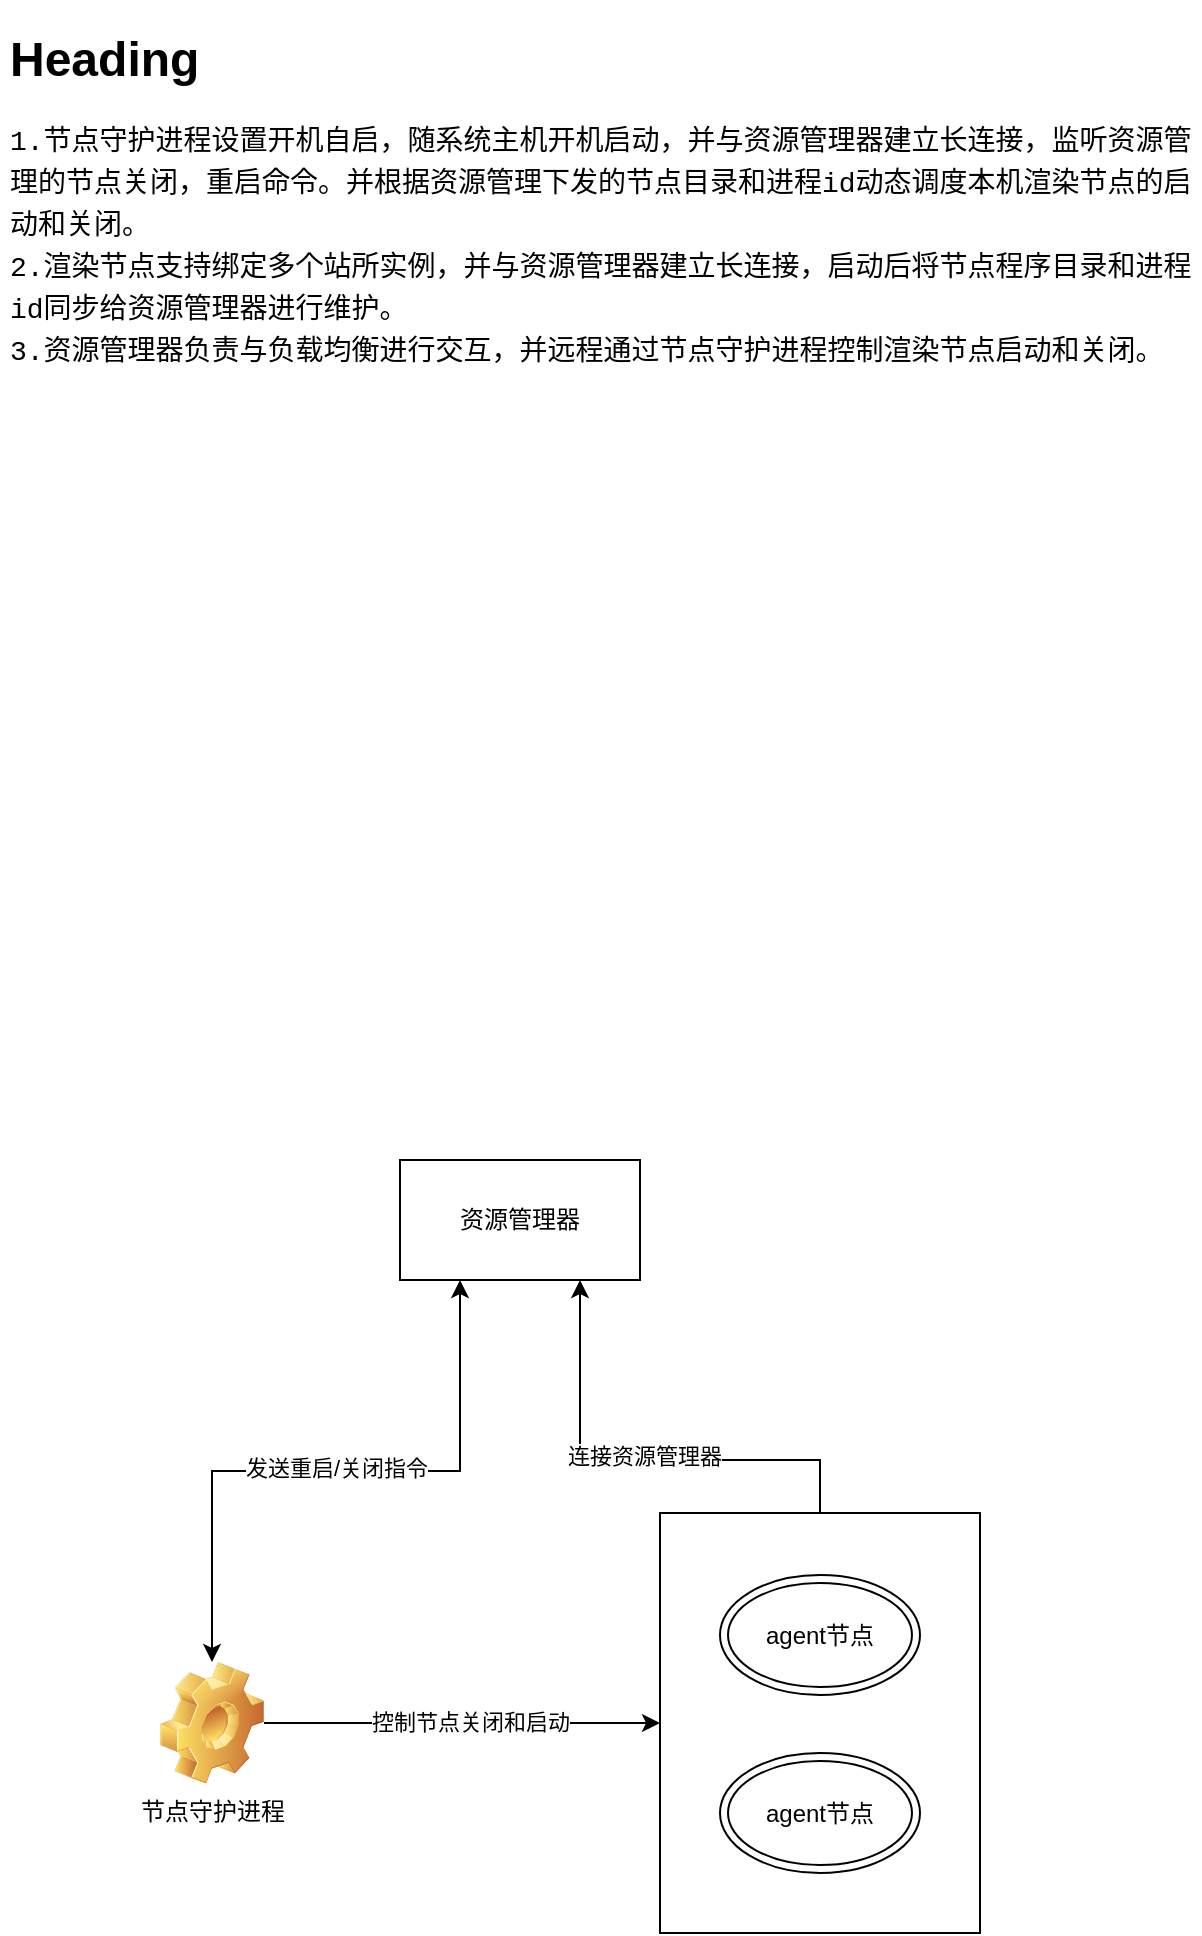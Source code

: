 <mxfile version="20.5.3" type="github"><diagram id="JUrDLB3oe7CXBncmCkDE" name="第 1 页"><mxGraphModel dx="946" dy="514" grid="1" gridSize="10" guides="1" tooltips="1" connect="1" arrows="1" fold="1" page="1" pageScale="1" pageWidth="827" pageHeight="1169" math="0" shadow="0"><root><mxCell id="0"/><mxCell id="1" parent="0"/><mxCell id="En4q0EnG4VD-pwYS4bEz-33" value="" style="rounded=0;whiteSpace=wrap;html=1;" vertex="1" parent="1"><mxGeometry x="480" y="846.5" width="160" height="210" as="geometry"/></mxCell><mxCell id="En4q0EnG4VD-pwYS4bEz-1" value="资源管理器" style="rounded=0;whiteSpace=wrap;html=1;" vertex="1" parent="1"><mxGeometry x="350" y="670" width="120" height="60" as="geometry"/></mxCell><mxCell id="En4q0EnG4VD-pwYS4bEz-25" style="edgeStyle=orthogonalEdgeStyle;rounded=0;orthogonalLoop=1;jettySize=auto;html=1;exitX=0.5;exitY=0;exitDx=0;exitDy=0;entryX=0.25;entryY=1;entryDx=0;entryDy=0;startArrow=classic;startFill=1;" edge="1" parent="1" source="En4q0EnG4VD-pwYS4bEz-23" target="En4q0EnG4VD-pwYS4bEz-1"><mxGeometry relative="1" as="geometry"/></mxCell><mxCell id="En4q0EnG4VD-pwYS4bEz-27" value="发送重启/关闭指令" style="edgeLabel;html=1;align=center;verticalAlign=middle;resizable=0;points=[];" vertex="1" connectable="0" parent="En4q0EnG4VD-pwYS4bEz-25"><mxGeometry y="2" relative="1" as="geometry"><mxPoint as="offset"/></mxGeometry></mxCell><mxCell id="En4q0EnG4VD-pwYS4bEz-28" style="edgeStyle=orthogonalEdgeStyle;rounded=0;orthogonalLoop=1;jettySize=auto;html=1;exitX=1;exitY=0.5;exitDx=0;exitDy=0;startArrow=none;startFill=0;entryX=0;entryY=0.5;entryDx=0;entryDy=0;" edge="1" parent="1" source="En4q0EnG4VD-pwYS4bEz-23" target="En4q0EnG4VD-pwYS4bEz-33"><mxGeometry relative="1" as="geometry"/></mxCell><mxCell id="En4q0EnG4VD-pwYS4bEz-30" value="控制节点关闭和启动" style="edgeLabel;html=1;align=center;verticalAlign=middle;resizable=0;points=[];" vertex="1" connectable="0" parent="En4q0EnG4VD-pwYS4bEz-28"><mxGeometry x="0.037" y="1" relative="1" as="geometry"><mxPoint as="offset"/></mxGeometry></mxCell><mxCell id="En4q0EnG4VD-pwYS4bEz-23" value="节点守护进程" style="shape=image;html=1;verticalLabelPosition=bottom;verticalAlign=top;imageAspect=1;aspect=fixed;image=img/clipart/Gear_128x128.png" vertex="1" parent="1"><mxGeometry x="230" y="921" width="52" height="61" as="geometry"/></mxCell><mxCell id="En4q0EnG4VD-pwYS4bEz-26" style="edgeStyle=orthogonalEdgeStyle;rounded=0;orthogonalLoop=1;jettySize=auto;html=1;entryX=0.75;entryY=1;entryDx=0;entryDy=0;startArrow=none;startFill=0;exitX=0.5;exitY=0;exitDx=0;exitDy=0;" edge="1" parent="1" source="En4q0EnG4VD-pwYS4bEz-33" target="En4q0EnG4VD-pwYS4bEz-1"><mxGeometry relative="1" as="geometry"><mxPoint x="560" y="820" as="sourcePoint"/><Array as="points"><mxPoint x="560" y="820"/><mxPoint x="440" y="820"/></Array></mxGeometry></mxCell><mxCell id="En4q0EnG4VD-pwYS4bEz-31" value="连接资源管理器" style="edgeLabel;html=1;align=center;verticalAlign=middle;resizable=0;points=[];" vertex="1" connectable="0" parent="En4q0EnG4VD-pwYS4bEz-26"><mxGeometry x="-0.032" y="-2" relative="1" as="geometry"><mxPoint as="offset"/></mxGeometry></mxCell><mxCell id="En4q0EnG4VD-pwYS4bEz-24" value="agent节点" style="ellipse;shape=doubleEllipse;whiteSpace=wrap;html=1;" vertex="1" parent="1"><mxGeometry x="510" y="877.5" width="100" height="60" as="geometry"/></mxCell><mxCell id="En4q0EnG4VD-pwYS4bEz-32" value="agent节点" style="ellipse;shape=doubleEllipse;whiteSpace=wrap;html=1;" vertex="1" parent="1"><mxGeometry x="510" y="966.5" width="100" height="60" as="geometry"/></mxCell><mxCell id="En4q0EnG4VD-pwYS4bEz-35" value="&lt;h1&gt;Heading&lt;/h1&gt;&lt;div style=&quot;background-color: rgb(255, 255, 255); font-family: Menlo, Monaco, &amp;quot;Courier New&amp;quot;, monospace; font-size: 14px; line-height: 21px;&quot;&gt;&lt;div&gt;1.节点守护进程设置开机自启，随系统主机开机启动，并与资源管理器建立长连接，监听资源管理的节点关闭，重启命令。并根据资源管理下发的节点目录和进程id动态调度本机渲染节点的启动和关闭。&lt;/div&gt;&lt;div&gt;2.渲染节点支持绑定多个站所实例，并与资源管理器建立长连接，启动后将节点程序目录和进程id同步给资源管理器进行维护。&lt;/div&gt;&lt;div&gt;3.资源管理器负责与负载均衡进行交互，并远程通过节点守护进程控制渲染节点启动和关闭。&lt;/div&gt;&lt;/div&gt;" style="text;html=1;strokeColor=none;fillColor=none;spacing=5;spacingTop=-20;whiteSpace=wrap;overflow=hidden;rounded=0;" vertex="1" parent="1"><mxGeometry x="150" y="100" width="600" height="220" as="geometry"/></mxCell></root></mxGraphModel></diagram></mxfile>